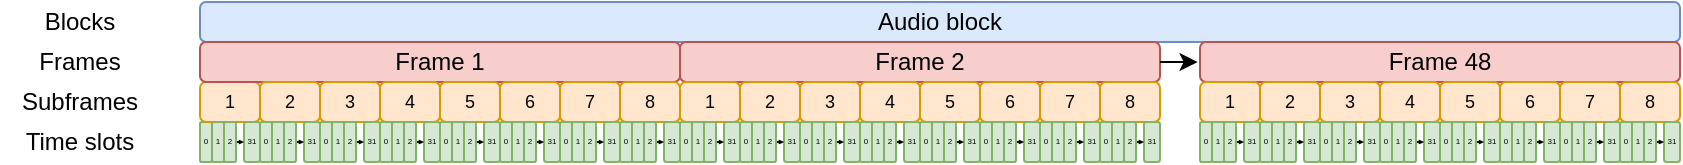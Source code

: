 <mxfile version="26.1.1">
  <diagram id="ISojjZmlDqaVwG6H8PDd" name="Page-1">
    <mxGraphModel dx="101" dy="55" grid="1" gridSize="1" guides="1" tooltips="1" connect="1" arrows="1" fold="1" page="1" pageScale="1" pageWidth="850" pageHeight="1100" math="0" shadow="0">
      <root>
        <mxCell id="0" />
        <mxCell id="1" parent="0" />
        <mxCell id="9gs5YKk_nrRMM-lnY65F-1" value="0" style="rounded=1;whiteSpace=wrap;html=1;fillColor=#d5e8d4;strokeColor=#82b366;fontSize=4;" parent="1" vertex="1">
          <mxGeometry x="160" y="440" width="6" height="20" as="geometry" />
        </mxCell>
        <mxCell id="9gs5YKk_nrRMM-lnY65F-26" value="1" style="rounded=1;whiteSpace=wrap;html=1;fillColor=#ffe6cc;strokeColor=#d79b00;fontSize=9;" parent="1" vertex="1">
          <mxGeometry x="160" y="420" width="30" height="20" as="geometry" />
        </mxCell>
        <mxCell id="9gs5YKk_nrRMM-lnY65F-29" value="Audio block" style="rounded=1;whiteSpace=wrap;html=1;fillColor=#dae8fc;strokeColor=#6c8ebf;" parent="1" vertex="1">
          <mxGeometry x="160" y="380" width="740" height="20" as="geometry" />
        </mxCell>
        <mxCell id="9gs5YKk_nrRMM-lnY65F-62" value="Frame 1" style="rounded=1;whiteSpace=wrap;html=1;fillColor=#f8cecc;strokeColor=#b85450;" parent="1" vertex="1">
          <mxGeometry x="160" y="400" width="240" height="20" as="geometry" />
        </mxCell>
        <mxCell id="9gs5YKk_nrRMM-lnY65F-77" value="Frame 2" style="rounded=1;whiteSpace=wrap;html=1;fillColor=#f8cecc;strokeColor=#b85450;" parent="1" vertex="1">
          <mxGeometry x="400" y="400" width="240" height="20" as="geometry" />
        </mxCell>
        <mxCell id="9gs5YKk_nrRMM-lnY65F-90" value="Frame 48" style="rounded=1;whiteSpace=wrap;html=1;fillColor=#f8cecc;strokeColor=#b85450;" parent="1" vertex="1">
          <mxGeometry x="660" y="400" width="240" height="20" as="geometry" />
        </mxCell>
        <mxCell id="9gs5YKk_nrRMM-lnY65F-104" style="edgeStyle=orthogonalEdgeStyle;rounded=0;orthogonalLoop=1;jettySize=auto;html=1;exitX=1;exitY=0.5;exitDx=0;exitDy=0;entryX=-0.005;entryY=0.504;entryDx=0;entryDy=0;entryPerimeter=0;" parent="1" source="9gs5YKk_nrRMM-lnY65F-77" target="9gs5YKk_nrRMM-lnY65F-90" edge="1">
          <mxGeometry relative="1" as="geometry" />
        </mxCell>
        <mxCell id="9gs5YKk_nrRMM-lnY65F-106" value="Blocks" style="text;html=1;align=center;verticalAlign=middle;whiteSpace=wrap;rounded=0;" parent="1" vertex="1">
          <mxGeometry x="60" y="380" width="80" height="20" as="geometry" />
        </mxCell>
        <mxCell id="9gs5YKk_nrRMM-lnY65F-108" value="Frames" style="text;html=1;align=center;verticalAlign=middle;whiteSpace=wrap;rounded=0;" parent="1" vertex="1">
          <mxGeometry x="60" y="400" width="80" height="20" as="geometry" />
        </mxCell>
        <mxCell id="9gs5YKk_nrRMM-lnY65F-109" value="Subframes" style="text;html=1;align=center;verticalAlign=middle;whiteSpace=wrap;rounded=0;" parent="1" vertex="1">
          <mxGeometry x="60" y="420" width="80" height="20" as="geometry" />
        </mxCell>
        <mxCell id="9gs5YKk_nrRMM-lnY65F-110" value="Time slots" style="text;html=1;align=center;verticalAlign=middle;whiteSpace=wrap;rounded=0;" parent="1" vertex="1">
          <mxGeometry x="60" y="440" width="80" height="20" as="geometry" />
        </mxCell>
        <mxCell id="qBWs9l1PIJ6vJ8OqAvsf-2" value="2" style="rounded=1;whiteSpace=wrap;html=1;fillColor=#ffe6cc;strokeColor=#d79b00;fontSize=9;" vertex="1" parent="1">
          <mxGeometry x="190" y="420" width="30" height="20" as="geometry" />
        </mxCell>
        <mxCell id="qBWs9l1PIJ6vJ8OqAvsf-3" value="3" style="rounded=1;whiteSpace=wrap;html=1;fillColor=#ffe6cc;strokeColor=#d79b00;fontSize=9;" vertex="1" parent="1">
          <mxGeometry x="220" y="420" width="30" height="20" as="geometry" />
        </mxCell>
        <mxCell id="qBWs9l1PIJ6vJ8OqAvsf-4" value="4" style="rounded=1;whiteSpace=wrap;html=1;fillColor=#ffe6cc;strokeColor=#d79b00;fontSize=9;" vertex="1" parent="1">
          <mxGeometry x="250" y="420" width="30" height="20" as="geometry" />
        </mxCell>
        <mxCell id="qBWs9l1PIJ6vJ8OqAvsf-5" value="5" style="rounded=1;whiteSpace=wrap;html=1;fillColor=#ffe6cc;strokeColor=#d79b00;fontSize=9;" vertex="1" parent="1">
          <mxGeometry x="280" y="420" width="30" height="20" as="geometry" />
        </mxCell>
        <mxCell id="qBWs9l1PIJ6vJ8OqAvsf-6" value="6" style="rounded=1;whiteSpace=wrap;html=1;fillColor=#ffe6cc;strokeColor=#d79b00;fontSize=9;" vertex="1" parent="1">
          <mxGeometry x="310" y="420" width="30" height="20" as="geometry" />
        </mxCell>
        <mxCell id="qBWs9l1PIJ6vJ8OqAvsf-7" value="7" style="rounded=1;whiteSpace=wrap;html=1;fillColor=#ffe6cc;strokeColor=#d79b00;fontSize=9;" vertex="1" parent="1">
          <mxGeometry x="340" y="420" width="30" height="20" as="geometry" />
        </mxCell>
        <mxCell id="qBWs9l1PIJ6vJ8OqAvsf-8" value="8" style="rounded=1;whiteSpace=wrap;html=1;fillColor=#ffe6cc;strokeColor=#d79b00;fontSize=9;" vertex="1" parent="1">
          <mxGeometry x="370" y="420" width="30" height="20" as="geometry" />
        </mxCell>
        <mxCell id="qBWs9l1PIJ6vJ8OqAvsf-9" value="1" style="rounded=1;whiteSpace=wrap;html=1;fillColor=#ffe6cc;strokeColor=#d79b00;fontSize=9;" vertex="1" parent="1">
          <mxGeometry x="400" y="420" width="30" height="20" as="geometry" />
        </mxCell>
        <mxCell id="qBWs9l1PIJ6vJ8OqAvsf-10" value="2" style="rounded=1;whiteSpace=wrap;html=1;fillColor=#ffe6cc;strokeColor=#d79b00;fontSize=9;" vertex="1" parent="1">
          <mxGeometry x="430" y="420" width="30" height="20" as="geometry" />
        </mxCell>
        <mxCell id="qBWs9l1PIJ6vJ8OqAvsf-11" value="3" style="rounded=1;whiteSpace=wrap;html=1;fillColor=#ffe6cc;strokeColor=#d79b00;fontSize=9;" vertex="1" parent="1">
          <mxGeometry x="460" y="420" width="30" height="20" as="geometry" />
        </mxCell>
        <mxCell id="qBWs9l1PIJ6vJ8OqAvsf-12" value="4" style="rounded=1;whiteSpace=wrap;html=1;fillColor=#ffe6cc;strokeColor=#d79b00;fontSize=9;" vertex="1" parent="1">
          <mxGeometry x="490" y="420" width="30" height="20" as="geometry" />
        </mxCell>
        <mxCell id="qBWs9l1PIJ6vJ8OqAvsf-13" value="5" style="rounded=1;whiteSpace=wrap;html=1;fillColor=#ffe6cc;strokeColor=#d79b00;fontSize=9;" vertex="1" parent="1">
          <mxGeometry x="520" y="420" width="30" height="20" as="geometry" />
        </mxCell>
        <mxCell id="qBWs9l1PIJ6vJ8OqAvsf-14" value="6" style="rounded=1;whiteSpace=wrap;html=1;fillColor=#ffe6cc;strokeColor=#d79b00;fontSize=9;" vertex="1" parent="1">
          <mxGeometry x="550" y="420" width="30" height="20" as="geometry" />
        </mxCell>
        <mxCell id="qBWs9l1PIJ6vJ8OqAvsf-15" value="7" style="rounded=1;whiteSpace=wrap;html=1;fillColor=#ffe6cc;strokeColor=#d79b00;fontSize=9;" vertex="1" parent="1">
          <mxGeometry x="580" y="420" width="30" height="20" as="geometry" />
        </mxCell>
        <mxCell id="qBWs9l1PIJ6vJ8OqAvsf-16" value="8" style="rounded=1;whiteSpace=wrap;html=1;fillColor=#ffe6cc;strokeColor=#d79b00;fontSize=9;" vertex="1" parent="1">
          <mxGeometry x="610" y="420" width="30" height="20" as="geometry" />
        </mxCell>
        <mxCell id="qBWs9l1PIJ6vJ8OqAvsf-18" value="1" style="rounded=1;whiteSpace=wrap;html=1;fillColor=#ffe6cc;strokeColor=#d79b00;fontSize=9;" vertex="1" parent="1">
          <mxGeometry x="660" y="420" width="30" height="20" as="geometry" />
        </mxCell>
        <mxCell id="qBWs9l1PIJ6vJ8OqAvsf-19" value="2" style="rounded=1;whiteSpace=wrap;html=1;fillColor=#ffe6cc;strokeColor=#d79b00;fontSize=9;" vertex="1" parent="1">
          <mxGeometry x="690" y="420" width="30" height="20" as="geometry" />
        </mxCell>
        <mxCell id="qBWs9l1PIJ6vJ8OqAvsf-20" value="3" style="rounded=1;whiteSpace=wrap;html=1;fillColor=#ffe6cc;strokeColor=#d79b00;fontSize=9;" vertex="1" parent="1">
          <mxGeometry x="720" y="420" width="30" height="20" as="geometry" />
        </mxCell>
        <mxCell id="qBWs9l1PIJ6vJ8OqAvsf-21" value="4" style="rounded=1;whiteSpace=wrap;html=1;fillColor=#ffe6cc;strokeColor=#d79b00;fontSize=9;" vertex="1" parent="1">
          <mxGeometry x="750" y="420" width="30" height="20" as="geometry" />
        </mxCell>
        <mxCell id="qBWs9l1PIJ6vJ8OqAvsf-22" value="5" style="rounded=1;whiteSpace=wrap;html=1;fillColor=#ffe6cc;strokeColor=#d79b00;fontSize=9;" vertex="1" parent="1">
          <mxGeometry x="780" y="420" width="30" height="20" as="geometry" />
        </mxCell>
        <mxCell id="qBWs9l1PIJ6vJ8OqAvsf-23" value="6" style="rounded=1;whiteSpace=wrap;html=1;fillColor=#ffe6cc;strokeColor=#d79b00;fontSize=9;" vertex="1" parent="1">
          <mxGeometry x="810" y="420" width="30" height="20" as="geometry" />
        </mxCell>
        <mxCell id="qBWs9l1PIJ6vJ8OqAvsf-24" value="7" style="rounded=1;whiteSpace=wrap;html=1;fillColor=#ffe6cc;strokeColor=#d79b00;fontSize=9;" vertex="1" parent="1">
          <mxGeometry x="840" y="420" width="30" height="20" as="geometry" />
        </mxCell>
        <mxCell id="qBWs9l1PIJ6vJ8OqAvsf-25" value="8" style="rounded=1;whiteSpace=wrap;html=1;fillColor=#ffe6cc;strokeColor=#d79b00;fontSize=9;" vertex="1" parent="1">
          <mxGeometry x="870" y="420" width="30" height="20" as="geometry" />
        </mxCell>
        <mxCell id="qBWs9l1PIJ6vJ8OqAvsf-26" value="1" style="rounded=1;whiteSpace=wrap;html=1;fillColor=#d5e8d4;strokeColor=#82b366;fontSize=4;" vertex="1" parent="1">
          <mxGeometry x="166" y="440" width="6" height="20" as="geometry" />
        </mxCell>
        <mxCell id="qBWs9l1PIJ6vJ8OqAvsf-27" value="31" style="rounded=1;whiteSpace=wrap;html=1;fillColor=#d5e8d4;strokeColor=#82b366;fontSize=4;" vertex="1" parent="1">
          <mxGeometry x="182" y="440" width="8" height="20" as="geometry" />
        </mxCell>
        <mxCell id="qBWs9l1PIJ6vJ8OqAvsf-29" style="edgeStyle=orthogonalEdgeStyle;rounded=0;orthogonalLoop=1;jettySize=auto;html=1;exitX=1;exitY=0.5;exitDx=0;exitDy=0;entryX=0;entryY=0.5;entryDx=0;entryDy=0;strokeWidth=1;endSize=0;fontSize=4;endArrow=block;endFill=1;" edge="1" parent="1" source="qBWs9l1PIJ6vJ8OqAvsf-28" target="qBWs9l1PIJ6vJ8OqAvsf-27">
          <mxGeometry relative="1" as="geometry" />
        </mxCell>
        <mxCell id="qBWs9l1PIJ6vJ8OqAvsf-28" value="2" style="rounded=1;whiteSpace=wrap;html=1;fillColor=#d5e8d4;strokeColor=#82b366;fontSize=4;" vertex="1" parent="1">
          <mxGeometry x="172" y="440" width="6" height="20" as="geometry" />
        </mxCell>
        <mxCell id="qBWs9l1PIJ6vJ8OqAvsf-186" value="0" style="rounded=1;whiteSpace=wrap;html=1;fillColor=#d5e8d4;strokeColor=#82b366;fontSize=4;" vertex="1" parent="1">
          <mxGeometry x="190" y="440" width="6" height="20" as="geometry" />
        </mxCell>
        <mxCell id="qBWs9l1PIJ6vJ8OqAvsf-187" value="1" style="rounded=1;whiteSpace=wrap;html=1;fillColor=#d5e8d4;strokeColor=#82b366;fontSize=4;" vertex="1" parent="1">
          <mxGeometry x="196" y="440" width="6" height="20" as="geometry" />
        </mxCell>
        <mxCell id="qBWs9l1PIJ6vJ8OqAvsf-188" value="31" style="rounded=1;whiteSpace=wrap;html=1;fillColor=#d5e8d4;strokeColor=#82b366;fontSize=4;" vertex="1" parent="1">
          <mxGeometry x="212" y="440" width="8" height="20" as="geometry" />
        </mxCell>
        <mxCell id="qBWs9l1PIJ6vJ8OqAvsf-189" style="edgeStyle=orthogonalEdgeStyle;rounded=0;orthogonalLoop=1;jettySize=auto;html=1;exitX=1;exitY=0.5;exitDx=0;exitDy=0;entryX=0;entryY=0.5;entryDx=0;entryDy=0;strokeWidth=1;endSize=0;fontSize=4;endArrow=block;endFill=1;" edge="1" parent="1" source="qBWs9l1PIJ6vJ8OqAvsf-190" target="qBWs9l1PIJ6vJ8OqAvsf-188">
          <mxGeometry relative="1" as="geometry" />
        </mxCell>
        <mxCell id="qBWs9l1PIJ6vJ8OqAvsf-190" value="2" style="rounded=1;whiteSpace=wrap;html=1;fillColor=#d5e8d4;strokeColor=#82b366;fontSize=4;" vertex="1" parent="1">
          <mxGeometry x="202" y="440" width="6" height="20" as="geometry" />
        </mxCell>
        <mxCell id="qBWs9l1PIJ6vJ8OqAvsf-191" value="0" style="rounded=1;whiteSpace=wrap;html=1;fillColor=#d5e8d4;strokeColor=#82b366;fontSize=4;" vertex="1" parent="1">
          <mxGeometry x="220" y="440" width="6" height="20" as="geometry" />
        </mxCell>
        <mxCell id="qBWs9l1PIJ6vJ8OqAvsf-192" value="1" style="rounded=1;whiteSpace=wrap;html=1;fillColor=#d5e8d4;strokeColor=#82b366;fontSize=4;" vertex="1" parent="1">
          <mxGeometry x="226" y="440" width="6" height="20" as="geometry" />
        </mxCell>
        <mxCell id="qBWs9l1PIJ6vJ8OqAvsf-193" value="31" style="rounded=1;whiteSpace=wrap;html=1;fillColor=#d5e8d4;strokeColor=#82b366;fontSize=4;" vertex="1" parent="1">
          <mxGeometry x="242" y="440" width="8" height="20" as="geometry" />
        </mxCell>
        <mxCell id="qBWs9l1PIJ6vJ8OqAvsf-194" style="edgeStyle=orthogonalEdgeStyle;rounded=0;orthogonalLoop=1;jettySize=auto;html=1;exitX=1;exitY=0.5;exitDx=0;exitDy=0;entryX=0;entryY=0.5;entryDx=0;entryDy=0;strokeWidth=1;endSize=0;fontSize=4;endArrow=block;endFill=1;" edge="1" parent="1" source="qBWs9l1PIJ6vJ8OqAvsf-195" target="qBWs9l1PIJ6vJ8OqAvsf-193">
          <mxGeometry relative="1" as="geometry" />
        </mxCell>
        <mxCell id="qBWs9l1PIJ6vJ8OqAvsf-195" value="2" style="rounded=1;whiteSpace=wrap;html=1;fillColor=#d5e8d4;strokeColor=#82b366;fontSize=4;" vertex="1" parent="1">
          <mxGeometry x="232" y="440" width="6" height="20" as="geometry" />
        </mxCell>
        <mxCell id="qBWs9l1PIJ6vJ8OqAvsf-196" value="0" style="rounded=1;whiteSpace=wrap;html=1;fillColor=#d5e8d4;strokeColor=#82b366;fontSize=4;" vertex="1" parent="1">
          <mxGeometry x="250" y="440" width="6" height="20" as="geometry" />
        </mxCell>
        <mxCell id="qBWs9l1PIJ6vJ8OqAvsf-197" value="1" style="rounded=1;whiteSpace=wrap;html=1;fillColor=#d5e8d4;strokeColor=#82b366;fontSize=4;" vertex="1" parent="1">
          <mxGeometry x="256" y="440" width="6" height="20" as="geometry" />
        </mxCell>
        <mxCell id="qBWs9l1PIJ6vJ8OqAvsf-198" value="31" style="rounded=1;whiteSpace=wrap;html=1;fillColor=#d5e8d4;strokeColor=#82b366;fontSize=4;" vertex="1" parent="1">
          <mxGeometry x="272" y="440" width="8" height="20" as="geometry" />
        </mxCell>
        <mxCell id="qBWs9l1PIJ6vJ8OqAvsf-199" style="edgeStyle=orthogonalEdgeStyle;rounded=0;orthogonalLoop=1;jettySize=auto;html=1;exitX=1;exitY=0.5;exitDx=0;exitDy=0;entryX=0;entryY=0.5;entryDx=0;entryDy=0;strokeWidth=1;endSize=0;fontSize=4;endArrow=block;endFill=1;" edge="1" parent="1" source="qBWs9l1PIJ6vJ8OqAvsf-200" target="qBWs9l1PIJ6vJ8OqAvsf-198">
          <mxGeometry relative="1" as="geometry" />
        </mxCell>
        <mxCell id="qBWs9l1PIJ6vJ8OqAvsf-200" value="2" style="rounded=1;whiteSpace=wrap;html=1;fillColor=#d5e8d4;strokeColor=#82b366;fontSize=4;" vertex="1" parent="1">
          <mxGeometry x="262" y="440" width="6" height="20" as="geometry" />
        </mxCell>
        <mxCell id="qBWs9l1PIJ6vJ8OqAvsf-211" value="0" style="rounded=1;whiteSpace=wrap;html=1;fillColor=#d5e8d4;strokeColor=#82b366;fontSize=4;" vertex="1" parent="1">
          <mxGeometry x="280" y="440" width="6" height="20" as="geometry" />
        </mxCell>
        <mxCell id="qBWs9l1PIJ6vJ8OqAvsf-212" value="1" style="rounded=1;whiteSpace=wrap;html=1;fillColor=#d5e8d4;strokeColor=#82b366;fontSize=4;" vertex="1" parent="1">
          <mxGeometry x="286" y="440" width="6" height="20" as="geometry" />
        </mxCell>
        <mxCell id="qBWs9l1PIJ6vJ8OqAvsf-213" value="31" style="rounded=1;whiteSpace=wrap;html=1;fillColor=#d5e8d4;strokeColor=#82b366;fontSize=4;" vertex="1" parent="1">
          <mxGeometry x="302" y="440" width="8" height="20" as="geometry" />
        </mxCell>
        <mxCell id="qBWs9l1PIJ6vJ8OqAvsf-214" style="edgeStyle=orthogonalEdgeStyle;rounded=0;orthogonalLoop=1;jettySize=auto;html=1;exitX=1;exitY=0.5;exitDx=0;exitDy=0;entryX=0;entryY=0.5;entryDx=0;entryDy=0;strokeWidth=1;endSize=0;fontSize=4;endArrow=block;endFill=1;" edge="1" parent="1" source="qBWs9l1PIJ6vJ8OqAvsf-215" target="qBWs9l1PIJ6vJ8OqAvsf-213">
          <mxGeometry relative="1" as="geometry" />
        </mxCell>
        <mxCell id="qBWs9l1PIJ6vJ8OqAvsf-215" value="2" style="rounded=1;whiteSpace=wrap;html=1;fillColor=#d5e8d4;strokeColor=#82b366;fontSize=4;" vertex="1" parent="1">
          <mxGeometry x="292" y="440" width="6" height="20" as="geometry" />
        </mxCell>
        <mxCell id="qBWs9l1PIJ6vJ8OqAvsf-216" value="0" style="rounded=1;whiteSpace=wrap;html=1;fillColor=#d5e8d4;strokeColor=#82b366;fontSize=4;" vertex="1" parent="1">
          <mxGeometry x="310" y="440" width="6" height="20" as="geometry" />
        </mxCell>
        <mxCell id="qBWs9l1PIJ6vJ8OqAvsf-217" value="1" style="rounded=1;whiteSpace=wrap;html=1;fillColor=#d5e8d4;strokeColor=#82b366;fontSize=4;" vertex="1" parent="1">
          <mxGeometry x="316" y="440" width="6" height="20" as="geometry" />
        </mxCell>
        <mxCell id="qBWs9l1PIJ6vJ8OqAvsf-218" value="31" style="rounded=1;whiteSpace=wrap;html=1;fillColor=#d5e8d4;strokeColor=#82b366;fontSize=4;" vertex="1" parent="1">
          <mxGeometry x="332" y="440" width="8" height="20" as="geometry" />
        </mxCell>
        <mxCell id="qBWs9l1PIJ6vJ8OqAvsf-219" style="edgeStyle=orthogonalEdgeStyle;rounded=0;orthogonalLoop=1;jettySize=auto;html=1;exitX=1;exitY=0.5;exitDx=0;exitDy=0;entryX=0;entryY=0.5;entryDx=0;entryDy=0;strokeWidth=1;endSize=0;fontSize=4;endArrow=block;endFill=1;" edge="1" parent="1" source="qBWs9l1PIJ6vJ8OqAvsf-220" target="qBWs9l1PIJ6vJ8OqAvsf-218">
          <mxGeometry relative="1" as="geometry" />
        </mxCell>
        <mxCell id="qBWs9l1PIJ6vJ8OqAvsf-220" value="2" style="rounded=1;whiteSpace=wrap;html=1;fillColor=#d5e8d4;strokeColor=#82b366;fontSize=4;" vertex="1" parent="1">
          <mxGeometry x="322" y="440" width="6" height="20" as="geometry" />
        </mxCell>
        <mxCell id="qBWs9l1PIJ6vJ8OqAvsf-221" value="0" style="rounded=1;whiteSpace=wrap;html=1;fillColor=#d5e8d4;strokeColor=#82b366;fontSize=4;" vertex="1" parent="1">
          <mxGeometry x="340" y="440" width="6" height="20" as="geometry" />
        </mxCell>
        <mxCell id="qBWs9l1PIJ6vJ8OqAvsf-222" value="1" style="rounded=1;whiteSpace=wrap;html=1;fillColor=#d5e8d4;strokeColor=#82b366;fontSize=4;" vertex="1" parent="1">
          <mxGeometry x="346" y="440" width="6" height="20" as="geometry" />
        </mxCell>
        <mxCell id="qBWs9l1PIJ6vJ8OqAvsf-223" value="31" style="rounded=1;whiteSpace=wrap;html=1;fillColor=#d5e8d4;strokeColor=#82b366;fontSize=4;" vertex="1" parent="1">
          <mxGeometry x="362" y="440" width="8" height="20" as="geometry" />
        </mxCell>
        <mxCell id="qBWs9l1PIJ6vJ8OqAvsf-224" style="edgeStyle=orthogonalEdgeStyle;rounded=0;orthogonalLoop=1;jettySize=auto;html=1;exitX=1;exitY=0.5;exitDx=0;exitDy=0;entryX=0;entryY=0.5;entryDx=0;entryDy=0;strokeWidth=1;endSize=0;fontSize=4;endArrow=block;endFill=1;" edge="1" parent="1" source="qBWs9l1PIJ6vJ8OqAvsf-225" target="qBWs9l1PIJ6vJ8OqAvsf-223">
          <mxGeometry relative="1" as="geometry" />
        </mxCell>
        <mxCell id="qBWs9l1PIJ6vJ8OqAvsf-225" value="2" style="rounded=1;whiteSpace=wrap;html=1;fillColor=#d5e8d4;strokeColor=#82b366;fontSize=4;" vertex="1" parent="1">
          <mxGeometry x="352" y="440" width="6" height="20" as="geometry" />
        </mxCell>
        <mxCell id="qBWs9l1PIJ6vJ8OqAvsf-226" value="0" style="rounded=1;whiteSpace=wrap;html=1;fillColor=#d5e8d4;strokeColor=#82b366;fontSize=4;" vertex="1" parent="1">
          <mxGeometry x="370" y="440" width="6" height="20" as="geometry" />
        </mxCell>
        <mxCell id="qBWs9l1PIJ6vJ8OqAvsf-227" value="1" style="rounded=1;whiteSpace=wrap;html=1;fillColor=#d5e8d4;strokeColor=#82b366;fontSize=4;" vertex="1" parent="1">
          <mxGeometry x="376" y="440" width="6" height="20" as="geometry" />
        </mxCell>
        <mxCell id="qBWs9l1PIJ6vJ8OqAvsf-228" value="31" style="rounded=1;whiteSpace=wrap;html=1;fillColor=#d5e8d4;strokeColor=#82b366;fontSize=4;" vertex="1" parent="1">
          <mxGeometry x="392" y="440" width="8" height="20" as="geometry" />
        </mxCell>
        <mxCell id="qBWs9l1PIJ6vJ8OqAvsf-229" style="edgeStyle=orthogonalEdgeStyle;rounded=0;orthogonalLoop=1;jettySize=auto;html=1;exitX=1;exitY=0.5;exitDx=0;exitDy=0;entryX=0;entryY=0.5;entryDx=0;entryDy=0;strokeWidth=1;endSize=0;fontSize=4;endArrow=block;endFill=1;" edge="1" parent="1" source="qBWs9l1PIJ6vJ8OqAvsf-230" target="qBWs9l1PIJ6vJ8OqAvsf-228">
          <mxGeometry relative="1" as="geometry" />
        </mxCell>
        <mxCell id="qBWs9l1PIJ6vJ8OqAvsf-230" value="2" style="rounded=1;whiteSpace=wrap;html=1;fillColor=#d5e8d4;strokeColor=#82b366;fontSize=4;" vertex="1" parent="1">
          <mxGeometry x="382" y="440" width="6" height="20" as="geometry" />
        </mxCell>
        <mxCell id="qBWs9l1PIJ6vJ8OqAvsf-231" value="0" style="rounded=1;whiteSpace=wrap;html=1;fillColor=#d5e8d4;strokeColor=#82b366;fontSize=4;" vertex="1" parent="1">
          <mxGeometry x="400" y="440" width="6" height="20" as="geometry" />
        </mxCell>
        <mxCell id="qBWs9l1PIJ6vJ8OqAvsf-232" value="1" style="rounded=1;whiteSpace=wrap;html=1;fillColor=#d5e8d4;strokeColor=#82b366;fontSize=4;" vertex="1" parent="1">
          <mxGeometry x="406" y="440" width="6" height="20" as="geometry" />
        </mxCell>
        <mxCell id="qBWs9l1PIJ6vJ8OqAvsf-233" value="31" style="rounded=1;whiteSpace=wrap;html=1;fillColor=#d5e8d4;strokeColor=#82b366;fontSize=4;" vertex="1" parent="1">
          <mxGeometry x="422" y="440" width="8" height="20" as="geometry" />
        </mxCell>
        <mxCell id="qBWs9l1PIJ6vJ8OqAvsf-234" style="edgeStyle=orthogonalEdgeStyle;rounded=0;orthogonalLoop=1;jettySize=auto;html=1;exitX=1;exitY=0.5;exitDx=0;exitDy=0;entryX=0;entryY=0.5;entryDx=0;entryDy=0;strokeWidth=1;endSize=0;fontSize=4;endArrow=block;endFill=1;" edge="1" parent="1" source="qBWs9l1PIJ6vJ8OqAvsf-235" target="qBWs9l1PIJ6vJ8OqAvsf-233">
          <mxGeometry relative="1" as="geometry" />
        </mxCell>
        <mxCell id="qBWs9l1PIJ6vJ8OqAvsf-235" value="2" style="rounded=1;whiteSpace=wrap;html=1;fillColor=#d5e8d4;strokeColor=#82b366;fontSize=4;" vertex="1" parent="1">
          <mxGeometry x="412" y="440" width="6" height="20" as="geometry" />
        </mxCell>
        <mxCell id="qBWs9l1PIJ6vJ8OqAvsf-236" value="0" style="rounded=1;whiteSpace=wrap;html=1;fillColor=#d5e8d4;strokeColor=#82b366;fontSize=4;" vertex="1" parent="1">
          <mxGeometry x="430" y="440" width="6" height="20" as="geometry" />
        </mxCell>
        <mxCell id="qBWs9l1PIJ6vJ8OqAvsf-237" value="1" style="rounded=1;whiteSpace=wrap;html=1;fillColor=#d5e8d4;strokeColor=#82b366;fontSize=4;" vertex="1" parent="1">
          <mxGeometry x="436" y="440" width="6" height="20" as="geometry" />
        </mxCell>
        <mxCell id="qBWs9l1PIJ6vJ8OqAvsf-238" value="31" style="rounded=1;whiteSpace=wrap;html=1;fillColor=#d5e8d4;strokeColor=#82b366;fontSize=4;" vertex="1" parent="1">
          <mxGeometry x="452" y="440" width="8" height="20" as="geometry" />
        </mxCell>
        <mxCell id="qBWs9l1PIJ6vJ8OqAvsf-239" style="edgeStyle=orthogonalEdgeStyle;rounded=0;orthogonalLoop=1;jettySize=auto;html=1;exitX=1;exitY=0.5;exitDx=0;exitDy=0;entryX=0;entryY=0.5;entryDx=0;entryDy=0;strokeWidth=1;endSize=0;fontSize=4;endArrow=block;endFill=1;" edge="1" parent="1" source="qBWs9l1PIJ6vJ8OqAvsf-240" target="qBWs9l1PIJ6vJ8OqAvsf-238">
          <mxGeometry relative="1" as="geometry" />
        </mxCell>
        <mxCell id="qBWs9l1PIJ6vJ8OqAvsf-240" value="2" style="rounded=1;whiteSpace=wrap;html=1;fillColor=#d5e8d4;strokeColor=#82b366;fontSize=4;" vertex="1" parent="1">
          <mxGeometry x="442" y="440" width="6" height="20" as="geometry" />
        </mxCell>
        <mxCell id="qBWs9l1PIJ6vJ8OqAvsf-241" value="0" style="rounded=1;whiteSpace=wrap;html=1;fillColor=#d5e8d4;strokeColor=#82b366;fontSize=4;" vertex="1" parent="1">
          <mxGeometry x="460" y="440" width="6" height="20" as="geometry" />
        </mxCell>
        <mxCell id="qBWs9l1PIJ6vJ8OqAvsf-242" value="1" style="rounded=1;whiteSpace=wrap;html=1;fillColor=#d5e8d4;strokeColor=#82b366;fontSize=4;" vertex="1" parent="1">
          <mxGeometry x="466" y="440" width="6" height="20" as="geometry" />
        </mxCell>
        <mxCell id="qBWs9l1PIJ6vJ8OqAvsf-243" value="31" style="rounded=1;whiteSpace=wrap;html=1;fillColor=#d5e8d4;strokeColor=#82b366;fontSize=4;" vertex="1" parent="1">
          <mxGeometry x="482" y="440" width="8" height="20" as="geometry" />
        </mxCell>
        <mxCell id="qBWs9l1PIJ6vJ8OqAvsf-244" style="edgeStyle=orthogonalEdgeStyle;rounded=0;orthogonalLoop=1;jettySize=auto;html=1;exitX=1;exitY=0.5;exitDx=0;exitDy=0;entryX=0;entryY=0.5;entryDx=0;entryDy=0;strokeWidth=1;endSize=0;fontSize=4;endArrow=block;endFill=1;" edge="1" parent="1" source="qBWs9l1PIJ6vJ8OqAvsf-245" target="qBWs9l1PIJ6vJ8OqAvsf-243">
          <mxGeometry relative="1" as="geometry" />
        </mxCell>
        <mxCell id="qBWs9l1PIJ6vJ8OqAvsf-245" value="2" style="rounded=1;whiteSpace=wrap;html=1;fillColor=#d5e8d4;strokeColor=#82b366;fontSize=4;" vertex="1" parent="1">
          <mxGeometry x="472" y="440" width="6" height="20" as="geometry" />
        </mxCell>
        <mxCell id="qBWs9l1PIJ6vJ8OqAvsf-246" value="0" style="rounded=1;whiteSpace=wrap;html=1;fillColor=#d5e8d4;strokeColor=#82b366;fontSize=4;" vertex="1" parent="1">
          <mxGeometry x="490" y="440" width="6" height="20" as="geometry" />
        </mxCell>
        <mxCell id="qBWs9l1PIJ6vJ8OqAvsf-247" value="1" style="rounded=1;whiteSpace=wrap;html=1;fillColor=#d5e8d4;strokeColor=#82b366;fontSize=4;" vertex="1" parent="1">
          <mxGeometry x="496" y="440" width="6" height="20" as="geometry" />
        </mxCell>
        <mxCell id="qBWs9l1PIJ6vJ8OqAvsf-248" value="31" style="rounded=1;whiteSpace=wrap;html=1;fillColor=#d5e8d4;strokeColor=#82b366;fontSize=4;" vertex="1" parent="1">
          <mxGeometry x="512" y="440" width="8" height="20" as="geometry" />
        </mxCell>
        <mxCell id="qBWs9l1PIJ6vJ8OqAvsf-249" style="edgeStyle=orthogonalEdgeStyle;rounded=0;orthogonalLoop=1;jettySize=auto;html=1;exitX=1;exitY=0.5;exitDx=0;exitDy=0;entryX=0;entryY=0.5;entryDx=0;entryDy=0;strokeWidth=1;endSize=0;fontSize=4;endArrow=block;endFill=1;" edge="1" parent="1" source="qBWs9l1PIJ6vJ8OqAvsf-250" target="qBWs9l1PIJ6vJ8OqAvsf-248">
          <mxGeometry relative="1" as="geometry" />
        </mxCell>
        <mxCell id="qBWs9l1PIJ6vJ8OqAvsf-250" value="2" style="rounded=1;whiteSpace=wrap;html=1;fillColor=#d5e8d4;strokeColor=#82b366;fontSize=4;" vertex="1" parent="1">
          <mxGeometry x="502" y="440" width="6" height="20" as="geometry" />
        </mxCell>
        <mxCell id="qBWs9l1PIJ6vJ8OqAvsf-251" value="0" style="rounded=1;whiteSpace=wrap;html=1;fillColor=#d5e8d4;strokeColor=#82b366;fontSize=4;" vertex="1" parent="1">
          <mxGeometry x="520" y="440" width="6" height="20" as="geometry" />
        </mxCell>
        <mxCell id="qBWs9l1PIJ6vJ8OqAvsf-252" value="1" style="rounded=1;whiteSpace=wrap;html=1;fillColor=#d5e8d4;strokeColor=#82b366;fontSize=4;" vertex="1" parent="1">
          <mxGeometry x="526" y="440" width="6" height="20" as="geometry" />
        </mxCell>
        <mxCell id="qBWs9l1PIJ6vJ8OqAvsf-253" value="31" style="rounded=1;whiteSpace=wrap;html=1;fillColor=#d5e8d4;strokeColor=#82b366;fontSize=4;" vertex="1" parent="1">
          <mxGeometry x="542" y="440" width="8" height="20" as="geometry" />
        </mxCell>
        <mxCell id="qBWs9l1PIJ6vJ8OqAvsf-254" style="edgeStyle=orthogonalEdgeStyle;rounded=0;orthogonalLoop=1;jettySize=auto;html=1;exitX=1;exitY=0.5;exitDx=0;exitDy=0;entryX=0;entryY=0.5;entryDx=0;entryDy=0;strokeWidth=1;endSize=0;fontSize=4;endArrow=block;endFill=1;" edge="1" parent="1" source="qBWs9l1PIJ6vJ8OqAvsf-255" target="qBWs9l1PIJ6vJ8OqAvsf-253">
          <mxGeometry relative="1" as="geometry" />
        </mxCell>
        <mxCell id="qBWs9l1PIJ6vJ8OqAvsf-255" value="2" style="rounded=1;whiteSpace=wrap;html=1;fillColor=#d5e8d4;strokeColor=#82b366;fontSize=4;" vertex="1" parent="1">
          <mxGeometry x="532" y="440" width="6" height="20" as="geometry" />
        </mxCell>
        <mxCell id="qBWs9l1PIJ6vJ8OqAvsf-256" value="0" style="rounded=1;whiteSpace=wrap;html=1;fillColor=#d5e8d4;strokeColor=#82b366;fontSize=4;" vertex="1" parent="1">
          <mxGeometry x="550" y="440" width="6" height="20" as="geometry" />
        </mxCell>
        <mxCell id="qBWs9l1PIJ6vJ8OqAvsf-257" value="1" style="rounded=1;whiteSpace=wrap;html=1;fillColor=#d5e8d4;strokeColor=#82b366;fontSize=4;" vertex="1" parent="1">
          <mxGeometry x="556" y="440" width="6" height="20" as="geometry" />
        </mxCell>
        <mxCell id="qBWs9l1PIJ6vJ8OqAvsf-258" value="31" style="rounded=1;whiteSpace=wrap;html=1;fillColor=#d5e8d4;strokeColor=#82b366;fontSize=4;" vertex="1" parent="1">
          <mxGeometry x="572" y="440" width="8" height="20" as="geometry" />
        </mxCell>
        <mxCell id="qBWs9l1PIJ6vJ8OqAvsf-259" style="edgeStyle=orthogonalEdgeStyle;rounded=0;orthogonalLoop=1;jettySize=auto;html=1;exitX=1;exitY=0.5;exitDx=0;exitDy=0;entryX=0;entryY=0.5;entryDx=0;entryDy=0;strokeWidth=1;endSize=0;fontSize=4;endArrow=block;endFill=1;" edge="1" parent="1" source="qBWs9l1PIJ6vJ8OqAvsf-260" target="qBWs9l1PIJ6vJ8OqAvsf-258">
          <mxGeometry relative="1" as="geometry" />
        </mxCell>
        <mxCell id="qBWs9l1PIJ6vJ8OqAvsf-260" value="2" style="rounded=1;whiteSpace=wrap;html=1;fillColor=#d5e8d4;strokeColor=#82b366;fontSize=4;" vertex="1" parent="1">
          <mxGeometry x="562" y="440" width="6" height="20" as="geometry" />
        </mxCell>
        <mxCell id="qBWs9l1PIJ6vJ8OqAvsf-261" value="0" style="rounded=1;whiteSpace=wrap;html=1;fillColor=#d5e8d4;strokeColor=#82b366;fontSize=4;" vertex="1" parent="1">
          <mxGeometry x="580" y="440" width="6" height="20" as="geometry" />
        </mxCell>
        <mxCell id="qBWs9l1PIJ6vJ8OqAvsf-262" value="1" style="rounded=1;whiteSpace=wrap;html=1;fillColor=#d5e8d4;strokeColor=#82b366;fontSize=4;" vertex="1" parent="1">
          <mxGeometry x="586" y="440" width="6" height="20" as="geometry" />
        </mxCell>
        <mxCell id="qBWs9l1PIJ6vJ8OqAvsf-263" value="31" style="rounded=1;whiteSpace=wrap;html=1;fillColor=#d5e8d4;strokeColor=#82b366;fontSize=4;" vertex="1" parent="1">
          <mxGeometry x="602" y="440" width="8" height="20" as="geometry" />
        </mxCell>
        <mxCell id="qBWs9l1PIJ6vJ8OqAvsf-264" style="edgeStyle=orthogonalEdgeStyle;rounded=0;orthogonalLoop=1;jettySize=auto;html=1;exitX=1;exitY=0.5;exitDx=0;exitDy=0;entryX=0;entryY=0.5;entryDx=0;entryDy=0;strokeWidth=1;endSize=0;fontSize=4;endArrow=block;endFill=1;" edge="1" parent="1" source="qBWs9l1PIJ6vJ8OqAvsf-265" target="qBWs9l1PIJ6vJ8OqAvsf-263">
          <mxGeometry relative="1" as="geometry" />
        </mxCell>
        <mxCell id="qBWs9l1PIJ6vJ8OqAvsf-265" value="2" style="rounded=1;whiteSpace=wrap;html=1;fillColor=#d5e8d4;strokeColor=#82b366;fontSize=4;" vertex="1" parent="1">
          <mxGeometry x="592" y="440" width="6" height="20" as="geometry" />
        </mxCell>
        <mxCell id="qBWs9l1PIJ6vJ8OqAvsf-266" value="0" style="rounded=1;whiteSpace=wrap;html=1;fillColor=#d5e8d4;strokeColor=#82b366;fontSize=4;" vertex="1" parent="1">
          <mxGeometry x="610" y="440" width="6" height="20" as="geometry" />
        </mxCell>
        <mxCell id="qBWs9l1PIJ6vJ8OqAvsf-267" value="1" style="rounded=1;whiteSpace=wrap;html=1;fillColor=#d5e8d4;strokeColor=#82b366;fontSize=4;" vertex="1" parent="1">
          <mxGeometry x="616" y="440" width="6" height="20" as="geometry" />
        </mxCell>
        <mxCell id="qBWs9l1PIJ6vJ8OqAvsf-268" value="31" style="rounded=1;whiteSpace=wrap;html=1;fillColor=#d5e8d4;strokeColor=#82b366;fontSize=4;" vertex="1" parent="1">
          <mxGeometry x="632" y="440" width="8" height="20" as="geometry" />
        </mxCell>
        <mxCell id="qBWs9l1PIJ6vJ8OqAvsf-269" style="edgeStyle=orthogonalEdgeStyle;rounded=0;orthogonalLoop=1;jettySize=auto;html=1;exitX=1;exitY=0.5;exitDx=0;exitDy=0;entryX=0;entryY=0.5;entryDx=0;entryDy=0;strokeWidth=1;endSize=0;fontSize=4;endArrow=block;endFill=1;" edge="1" parent="1" source="qBWs9l1PIJ6vJ8OqAvsf-270" target="qBWs9l1PIJ6vJ8OqAvsf-268">
          <mxGeometry relative="1" as="geometry" />
        </mxCell>
        <mxCell id="qBWs9l1PIJ6vJ8OqAvsf-270" value="2" style="rounded=1;whiteSpace=wrap;html=1;fillColor=#d5e8d4;strokeColor=#82b366;fontSize=4;" vertex="1" parent="1">
          <mxGeometry x="622" y="440" width="6" height="20" as="geometry" />
        </mxCell>
        <mxCell id="qBWs9l1PIJ6vJ8OqAvsf-271" value="0" style="rounded=1;whiteSpace=wrap;html=1;fillColor=#d5e8d4;strokeColor=#82b366;fontSize=4;" vertex="1" parent="1">
          <mxGeometry x="660" y="440" width="6" height="20" as="geometry" />
        </mxCell>
        <mxCell id="qBWs9l1PIJ6vJ8OqAvsf-272" value="1" style="rounded=1;whiteSpace=wrap;html=1;fillColor=#d5e8d4;strokeColor=#82b366;fontSize=4;" vertex="1" parent="1">
          <mxGeometry x="666" y="440" width="6" height="20" as="geometry" />
        </mxCell>
        <mxCell id="qBWs9l1PIJ6vJ8OqAvsf-273" value="31" style="rounded=1;whiteSpace=wrap;html=1;fillColor=#d5e8d4;strokeColor=#82b366;fontSize=4;" vertex="1" parent="1">
          <mxGeometry x="682" y="440" width="8" height="20" as="geometry" />
        </mxCell>
        <mxCell id="qBWs9l1PIJ6vJ8OqAvsf-274" style="edgeStyle=orthogonalEdgeStyle;rounded=0;orthogonalLoop=1;jettySize=auto;html=1;exitX=1;exitY=0.5;exitDx=0;exitDy=0;entryX=0;entryY=0.5;entryDx=0;entryDy=0;strokeWidth=1;endSize=0;fontSize=4;endArrow=block;endFill=1;" edge="1" parent="1" source="qBWs9l1PIJ6vJ8OqAvsf-275" target="qBWs9l1PIJ6vJ8OqAvsf-273">
          <mxGeometry relative="1" as="geometry" />
        </mxCell>
        <mxCell id="qBWs9l1PIJ6vJ8OqAvsf-275" value="2" style="rounded=1;whiteSpace=wrap;html=1;fillColor=#d5e8d4;strokeColor=#82b366;fontSize=4;" vertex="1" parent="1">
          <mxGeometry x="672" y="440" width="6" height="20" as="geometry" />
        </mxCell>
        <mxCell id="qBWs9l1PIJ6vJ8OqAvsf-276" value="0" style="rounded=1;whiteSpace=wrap;html=1;fillColor=#d5e8d4;strokeColor=#82b366;fontSize=4;" vertex="1" parent="1">
          <mxGeometry x="690" y="440" width="6" height="20" as="geometry" />
        </mxCell>
        <mxCell id="qBWs9l1PIJ6vJ8OqAvsf-277" value="1" style="rounded=1;whiteSpace=wrap;html=1;fillColor=#d5e8d4;strokeColor=#82b366;fontSize=4;" vertex="1" parent="1">
          <mxGeometry x="696" y="440" width="6" height="20" as="geometry" />
        </mxCell>
        <mxCell id="qBWs9l1PIJ6vJ8OqAvsf-278" value="31" style="rounded=1;whiteSpace=wrap;html=1;fillColor=#d5e8d4;strokeColor=#82b366;fontSize=4;" vertex="1" parent="1">
          <mxGeometry x="712" y="440" width="8" height="20" as="geometry" />
        </mxCell>
        <mxCell id="qBWs9l1PIJ6vJ8OqAvsf-279" style="edgeStyle=orthogonalEdgeStyle;rounded=0;orthogonalLoop=1;jettySize=auto;html=1;exitX=1;exitY=0.5;exitDx=0;exitDy=0;entryX=0;entryY=0.5;entryDx=0;entryDy=0;strokeWidth=1;endSize=0;fontSize=4;endArrow=block;endFill=1;" edge="1" parent="1" source="qBWs9l1PIJ6vJ8OqAvsf-280" target="qBWs9l1PIJ6vJ8OqAvsf-278">
          <mxGeometry relative="1" as="geometry" />
        </mxCell>
        <mxCell id="qBWs9l1PIJ6vJ8OqAvsf-280" value="2" style="rounded=1;whiteSpace=wrap;html=1;fillColor=#d5e8d4;strokeColor=#82b366;fontSize=4;" vertex="1" parent="1">
          <mxGeometry x="702" y="440" width="6" height="20" as="geometry" />
        </mxCell>
        <mxCell id="qBWs9l1PIJ6vJ8OqAvsf-281" value="0" style="rounded=1;whiteSpace=wrap;html=1;fillColor=#d5e8d4;strokeColor=#82b366;fontSize=4;" vertex="1" parent="1">
          <mxGeometry x="720" y="440" width="6" height="20" as="geometry" />
        </mxCell>
        <mxCell id="qBWs9l1PIJ6vJ8OqAvsf-282" value="1" style="rounded=1;whiteSpace=wrap;html=1;fillColor=#d5e8d4;strokeColor=#82b366;fontSize=4;" vertex="1" parent="1">
          <mxGeometry x="726" y="440" width="6" height="20" as="geometry" />
        </mxCell>
        <mxCell id="qBWs9l1PIJ6vJ8OqAvsf-283" value="31" style="rounded=1;whiteSpace=wrap;html=1;fillColor=#d5e8d4;strokeColor=#82b366;fontSize=4;" vertex="1" parent="1">
          <mxGeometry x="742" y="440" width="8" height="20" as="geometry" />
        </mxCell>
        <mxCell id="qBWs9l1PIJ6vJ8OqAvsf-284" style="edgeStyle=orthogonalEdgeStyle;rounded=0;orthogonalLoop=1;jettySize=auto;html=1;exitX=1;exitY=0.5;exitDx=0;exitDy=0;entryX=0;entryY=0.5;entryDx=0;entryDy=0;strokeWidth=1;endSize=0;fontSize=4;endArrow=block;endFill=1;" edge="1" parent="1" source="qBWs9l1PIJ6vJ8OqAvsf-285" target="qBWs9l1PIJ6vJ8OqAvsf-283">
          <mxGeometry relative="1" as="geometry" />
        </mxCell>
        <mxCell id="qBWs9l1PIJ6vJ8OqAvsf-285" value="2" style="rounded=1;whiteSpace=wrap;html=1;fillColor=#d5e8d4;strokeColor=#82b366;fontSize=4;" vertex="1" parent="1">
          <mxGeometry x="732" y="440" width="6" height="20" as="geometry" />
        </mxCell>
        <mxCell id="qBWs9l1PIJ6vJ8OqAvsf-286" value="0" style="rounded=1;whiteSpace=wrap;html=1;fillColor=#d5e8d4;strokeColor=#82b366;fontSize=4;" vertex="1" parent="1">
          <mxGeometry x="750" y="440" width="6" height="20" as="geometry" />
        </mxCell>
        <mxCell id="qBWs9l1PIJ6vJ8OqAvsf-287" value="1" style="rounded=1;whiteSpace=wrap;html=1;fillColor=#d5e8d4;strokeColor=#82b366;fontSize=4;" vertex="1" parent="1">
          <mxGeometry x="756" y="440" width="6" height="20" as="geometry" />
        </mxCell>
        <mxCell id="qBWs9l1PIJ6vJ8OqAvsf-288" value="31" style="rounded=1;whiteSpace=wrap;html=1;fillColor=#d5e8d4;strokeColor=#82b366;fontSize=4;" vertex="1" parent="1">
          <mxGeometry x="772" y="440" width="8" height="20" as="geometry" />
        </mxCell>
        <mxCell id="qBWs9l1PIJ6vJ8OqAvsf-289" style="edgeStyle=orthogonalEdgeStyle;rounded=0;orthogonalLoop=1;jettySize=auto;html=1;exitX=1;exitY=0.5;exitDx=0;exitDy=0;entryX=0;entryY=0.5;entryDx=0;entryDy=0;strokeWidth=1;endSize=0;fontSize=4;endArrow=block;endFill=1;" edge="1" parent="1" source="qBWs9l1PIJ6vJ8OqAvsf-290" target="qBWs9l1PIJ6vJ8OqAvsf-288">
          <mxGeometry relative="1" as="geometry" />
        </mxCell>
        <mxCell id="qBWs9l1PIJ6vJ8OqAvsf-290" value="2" style="rounded=1;whiteSpace=wrap;html=1;fillColor=#d5e8d4;strokeColor=#82b366;fontSize=4;" vertex="1" parent="1">
          <mxGeometry x="762" y="440" width="6" height="20" as="geometry" />
        </mxCell>
        <mxCell id="qBWs9l1PIJ6vJ8OqAvsf-291" value="0" style="rounded=1;whiteSpace=wrap;html=1;fillColor=#d5e8d4;strokeColor=#82b366;fontSize=4;" vertex="1" parent="1">
          <mxGeometry x="780" y="440" width="6" height="20" as="geometry" />
        </mxCell>
        <mxCell id="qBWs9l1PIJ6vJ8OqAvsf-292" value="1" style="rounded=1;whiteSpace=wrap;html=1;fillColor=#d5e8d4;strokeColor=#82b366;fontSize=4;" vertex="1" parent="1">
          <mxGeometry x="786" y="440" width="6" height="20" as="geometry" />
        </mxCell>
        <mxCell id="qBWs9l1PIJ6vJ8OqAvsf-293" value="31" style="rounded=1;whiteSpace=wrap;html=1;fillColor=#d5e8d4;strokeColor=#82b366;fontSize=4;" vertex="1" parent="1">
          <mxGeometry x="802" y="440" width="8" height="20" as="geometry" />
        </mxCell>
        <mxCell id="qBWs9l1PIJ6vJ8OqAvsf-294" style="edgeStyle=orthogonalEdgeStyle;rounded=0;orthogonalLoop=1;jettySize=auto;html=1;exitX=1;exitY=0.5;exitDx=0;exitDy=0;entryX=0;entryY=0.5;entryDx=0;entryDy=0;strokeWidth=1;endSize=0;fontSize=4;endArrow=block;endFill=1;" edge="1" parent="1" source="qBWs9l1PIJ6vJ8OqAvsf-295" target="qBWs9l1PIJ6vJ8OqAvsf-293">
          <mxGeometry relative="1" as="geometry" />
        </mxCell>
        <mxCell id="qBWs9l1PIJ6vJ8OqAvsf-295" value="2" style="rounded=1;whiteSpace=wrap;html=1;fillColor=#d5e8d4;strokeColor=#82b366;fontSize=4;" vertex="1" parent="1">
          <mxGeometry x="792" y="440" width="6" height="20" as="geometry" />
        </mxCell>
        <mxCell id="qBWs9l1PIJ6vJ8OqAvsf-296" value="0" style="rounded=1;whiteSpace=wrap;html=1;fillColor=#d5e8d4;strokeColor=#82b366;fontSize=4;" vertex="1" parent="1">
          <mxGeometry x="810" y="440" width="6" height="20" as="geometry" />
        </mxCell>
        <mxCell id="qBWs9l1PIJ6vJ8OqAvsf-297" value="1" style="rounded=1;whiteSpace=wrap;html=1;fillColor=#d5e8d4;strokeColor=#82b366;fontSize=4;" vertex="1" parent="1">
          <mxGeometry x="816" y="440" width="6" height="20" as="geometry" />
        </mxCell>
        <mxCell id="qBWs9l1PIJ6vJ8OqAvsf-298" value="31" style="rounded=1;whiteSpace=wrap;html=1;fillColor=#d5e8d4;strokeColor=#82b366;fontSize=4;" vertex="1" parent="1">
          <mxGeometry x="832" y="440" width="8" height="20" as="geometry" />
        </mxCell>
        <mxCell id="qBWs9l1PIJ6vJ8OqAvsf-299" style="edgeStyle=orthogonalEdgeStyle;rounded=0;orthogonalLoop=1;jettySize=auto;html=1;exitX=1;exitY=0.5;exitDx=0;exitDy=0;entryX=0;entryY=0.5;entryDx=0;entryDy=0;strokeWidth=1;endSize=0;fontSize=4;endArrow=block;endFill=1;" edge="1" parent="1" source="qBWs9l1PIJ6vJ8OqAvsf-300" target="qBWs9l1PIJ6vJ8OqAvsf-298">
          <mxGeometry relative="1" as="geometry" />
        </mxCell>
        <mxCell id="qBWs9l1PIJ6vJ8OqAvsf-300" value="2" style="rounded=1;whiteSpace=wrap;html=1;fillColor=#d5e8d4;strokeColor=#82b366;fontSize=4;" vertex="1" parent="1">
          <mxGeometry x="822" y="440" width="6" height="20" as="geometry" />
        </mxCell>
        <mxCell id="qBWs9l1PIJ6vJ8OqAvsf-301" value="0" style="rounded=1;whiteSpace=wrap;html=1;fillColor=#d5e8d4;strokeColor=#82b366;fontSize=4;" vertex="1" parent="1">
          <mxGeometry x="840" y="440" width="6" height="20" as="geometry" />
        </mxCell>
        <mxCell id="qBWs9l1PIJ6vJ8OqAvsf-302" value="1" style="rounded=1;whiteSpace=wrap;html=1;fillColor=#d5e8d4;strokeColor=#82b366;fontSize=4;" vertex="1" parent="1">
          <mxGeometry x="846" y="440" width="6" height="20" as="geometry" />
        </mxCell>
        <mxCell id="qBWs9l1PIJ6vJ8OqAvsf-303" value="31" style="rounded=1;whiteSpace=wrap;html=1;fillColor=#d5e8d4;strokeColor=#82b366;fontSize=4;" vertex="1" parent="1">
          <mxGeometry x="862" y="440" width="8" height="20" as="geometry" />
        </mxCell>
        <mxCell id="qBWs9l1PIJ6vJ8OqAvsf-304" style="edgeStyle=orthogonalEdgeStyle;rounded=0;orthogonalLoop=1;jettySize=auto;html=1;exitX=1;exitY=0.5;exitDx=0;exitDy=0;entryX=0;entryY=0.5;entryDx=0;entryDy=0;strokeWidth=1;endSize=0;fontSize=4;endArrow=block;endFill=1;" edge="1" parent="1" source="qBWs9l1PIJ6vJ8OqAvsf-305" target="qBWs9l1PIJ6vJ8OqAvsf-303">
          <mxGeometry relative="1" as="geometry" />
        </mxCell>
        <mxCell id="qBWs9l1PIJ6vJ8OqAvsf-305" value="2" style="rounded=1;whiteSpace=wrap;html=1;fillColor=#d5e8d4;strokeColor=#82b366;fontSize=4;" vertex="1" parent="1">
          <mxGeometry x="852" y="440" width="6" height="20" as="geometry" />
        </mxCell>
        <mxCell id="qBWs9l1PIJ6vJ8OqAvsf-306" value="0" style="rounded=1;whiteSpace=wrap;html=1;fillColor=#d5e8d4;strokeColor=#82b366;fontSize=4;" vertex="1" parent="1">
          <mxGeometry x="870" y="440" width="6" height="20" as="geometry" />
        </mxCell>
        <mxCell id="qBWs9l1PIJ6vJ8OqAvsf-307" value="1" style="rounded=1;whiteSpace=wrap;html=1;fillColor=#d5e8d4;strokeColor=#82b366;fontSize=4;" vertex="1" parent="1">
          <mxGeometry x="876" y="440" width="6" height="20" as="geometry" />
        </mxCell>
        <mxCell id="qBWs9l1PIJ6vJ8OqAvsf-308" value="31" style="rounded=1;whiteSpace=wrap;html=1;fillColor=#d5e8d4;strokeColor=#82b366;fontSize=4;" vertex="1" parent="1">
          <mxGeometry x="892" y="440" width="8" height="20" as="geometry" />
        </mxCell>
        <mxCell id="qBWs9l1PIJ6vJ8OqAvsf-309" style="edgeStyle=orthogonalEdgeStyle;rounded=0;orthogonalLoop=1;jettySize=auto;html=1;exitX=1;exitY=0.5;exitDx=0;exitDy=0;entryX=0;entryY=0.5;entryDx=0;entryDy=0;strokeWidth=1;endSize=0;fontSize=4;endArrow=block;endFill=1;" edge="1" parent="1" source="qBWs9l1PIJ6vJ8OqAvsf-310" target="qBWs9l1PIJ6vJ8OqAvsf-308">
          <mxGeometry relative="1" as="geometry" />
        </mxCell>
        <mxCell id="qBWs9l1PIJ6vJ8OqAvsf-310" value="2" style="rounded=1;whiteSpace=wrap;html=1;fillColor=#d5e8d4;strokeColor=#82b366;fontSize=4;" vertex="1" parent="1">
          <mxGeometry x="882" y="440" width="6" height="20" as="geometry" />
        </mxCell>
      </root>
    </mxGraphModel>
  </diagram>
</mxfile>
